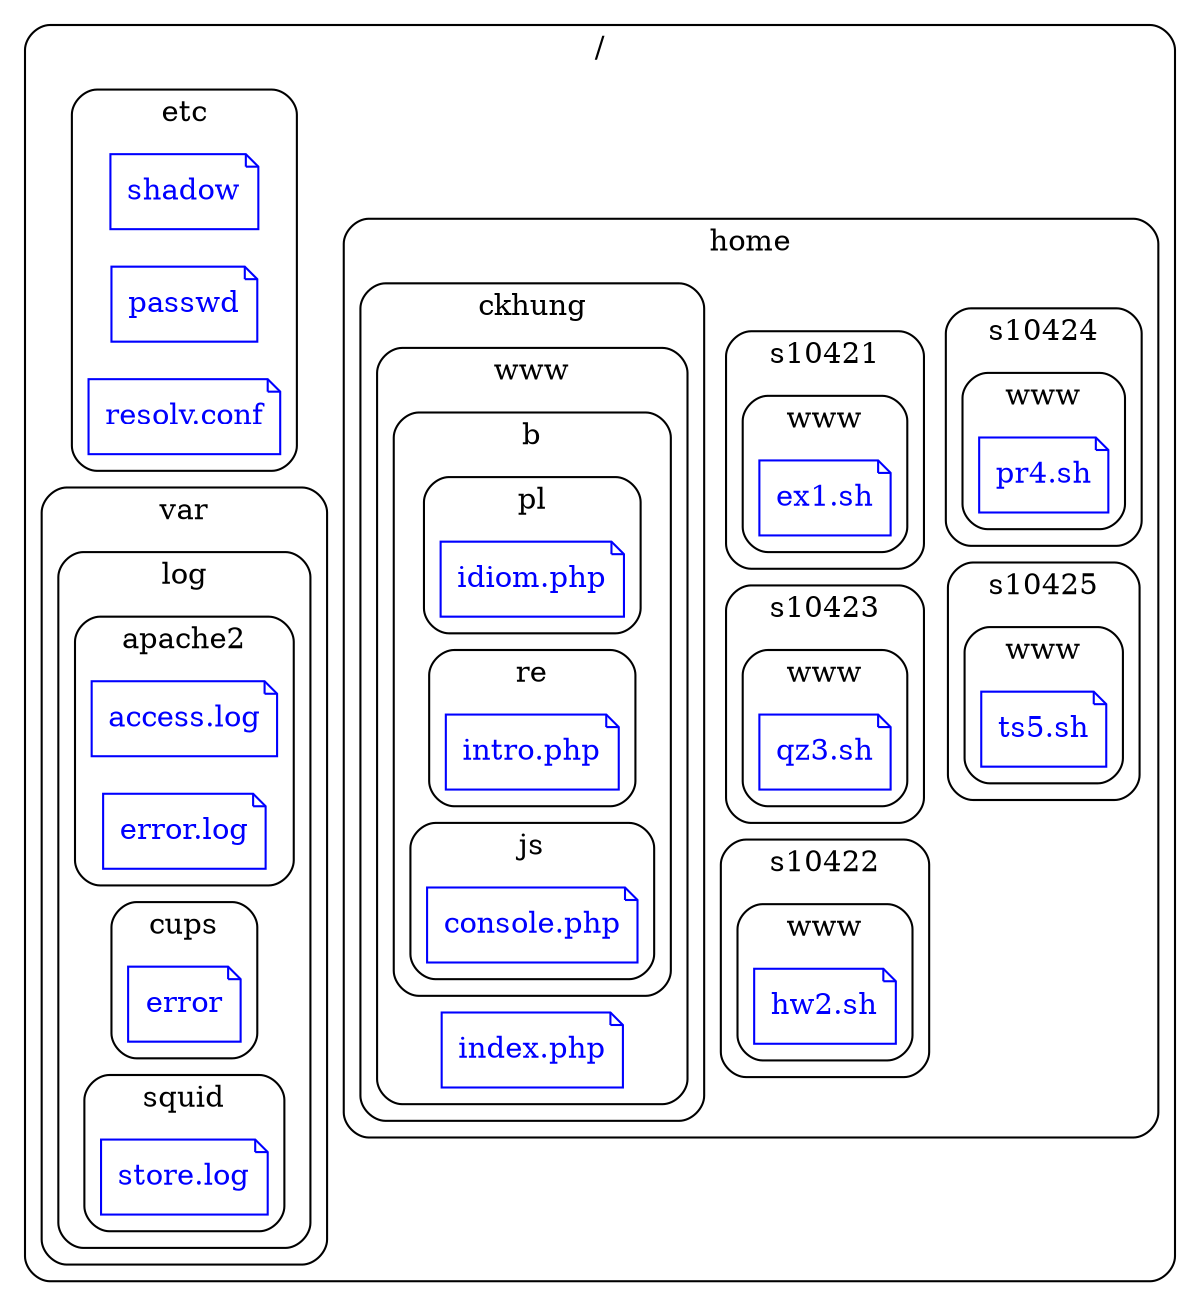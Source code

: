 digraph G{
  rankdir = LR;
  overlap = scale;
  # http://www.graphviz.org/content/global-subgraph-style-statements
  graph [shape="folder", style="rounded"];
  node [shape="note", color="blue", fontcolor="blue"];
  edge [style=invis];
  subgraph "cluster" {
    label="/";
    subgraph "cluster_etc" {
      label="etc";
      "_etc_shadow" [ label="shadow"];
      "_etc_passwd" [ label="passwd"];
      "_etc_resolv.conf" [ label="resolv.conf"];
    }
    subgraph "cluster_var" {
      label="var";
      subgraph "cluster_var_log" {
        label="log";
        subgraph "cluster_var_log_apache2" {
          label="apache2";
          "_var_log_apache2_access.log" [ label="access.log"];
          "_var_log_apache2_error.log" [ label="error.log"];
        }
        subgraph "cluster_var_log_cups" {
          label="cups";
          "_var_log_cups_error" [ label="error"];
        }
        subgraph "cluster_var_log_squid" {
          label="squid";
          "_var_log_squid_store.log" [ label="store.log"];
        }
      }
    }
    subgraph "cluster_home" {
      label="home";
      subgraph "cluster_home_s10422" {
        label="s10422";
        subgraph "cluster_home_s10422_www" {
          label="www";
          "_home_s10422_www_hw2.sh" [ label="hw2.sh"];
        }
      }
      subgraph "cluster_home_s10423" {
        label="s10423";
        subgraph "cluster_home_s10423_www" {
          label="www";
          "_home_s10423_www_qz3.sh" [ label="qz3.sh"];
        }
      }
      subgraph "cluster_home_s10421" {
        label="s10421";
        subgraph "cluster_home_s10421_www" {
          label="www";
          "_home_s10421_www_ex1.sh" [ label="ex1.sh"];
        }
      }
      subgraph "cluster_home_s10425" {
        label="s10425";
        subgraph "cluster_home_s10425_www" {
          label="www";
          "_home_s10425_www_ts5.sh" [ label="ts5.sh"];
        }
      }
      subgraph "cluster_home_s10424" {
        label="s10424";
        subgraph "cluster_home_s10424_www" {
          label="www";
          "_home_s10424_www_pr4.sh" [ label="pr4.sh"];
        }
      }
      subgraph "cluster_home_ckhung" {
        label="ckhung";
        subgraph "cluster_home_ckhung_www" {
          label="www";
          "_home_ckhung_www_index.php" [ label="index.php"];
          subgraph "cluster_home_ckhung_www_b" {
            label="b";
            subgraph "cluster_home_ckhung_www_b_pl" {
              label="pl";
              "_home_ckhung_www_b_pl_idiom.php" [ label="idiom.php"];
            }
            subgraph "cluster_home_ckhung_www_b_re" {
              label="re";
              "_home_ckhung_www_b_re_intro.php" [ label="intro.php"];
            }
            subgraph "cluster_home_ckhung_www_b_js" {
              label="js";
              "_home_ckhung_www_b_js_console.php" [ label="console.php"];
            }
          }
        }
      }
    }
  }
  {"_etc_passwd" "_var_log_squid_store.log"} -> "_home_ckhung_www_b_re_intro.php";
  "_home_ckhung_www_b_re_intro.php" -> { "_home_s10421_www_ex1.sh" "_home_s10422_www_hw2.sh" "_home_s10423_www_qz3.sh" };
  "_home_s10421_www_ex1.sh" -> { "_home_s10424_www_pr4.sh" "_home_s10425_www_ts5.sh" };
}
